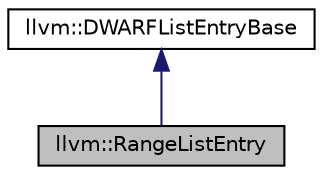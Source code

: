 digraph "llvm::RangeListEntry"
{
 // LATEX_PDF_SIZE
  bgcolor="transparent";
  edge [fontname="Helvetica",fontsize="10",labelfontname="Helvetica",labelfontsize="10"];
  node [fontname="Helvetica",fontsize="10",shape=record];
  Node1 [label="llvm::RangeListEntry",height=0.2,width=0.4,color="black", fillcolor="grey75", style="filled", fontcolor="black",tooltip="A class representing a single range list entry."];
  Node2 -> Node1 [dir="back",color="midnightblue",fontsize="10",style="solid",fontname="Helvetica"];
  Node2 [label="llvm::DWARFListEntryBase",height=0.2,width=0.4,color="black",URL="$structllvm_1_1DWARFListEntryBase.html",tooltip="A base class for DWARF list entries, such as range or location list entries."];
}
